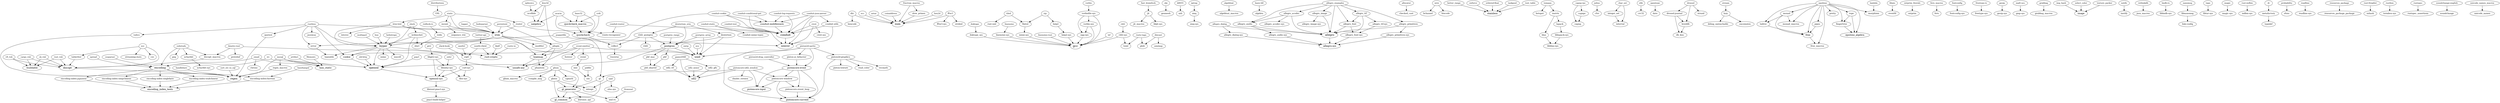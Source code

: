 digraph cratesio {
	GSL	 [fontsize=14.5,
		href="https://crates.io/crates/GSL",
		label=GSL];
	csv	 [fontsize=14.5,
		href="https://crates.io/crates/csv",
		label=csv];
	dht	 [fontsize=14,
		href="https://crates.io/crates/dht",
		label=dht];
	num	 [fontsize=18,
		href="https://crates.io/crates/num",
		label=num];
	dht -> num;
	bencode	 [fontsize=14.5,
		href="https://crates.io/crates/bencode",
		label=bencode];
	dht -> bencode;
	ecc	 [fontsize=14,
		href="https://crates.io/crates/ecc",
		label=ecc];
	ecc -> num;
	ecs	 [fontsize=14,
		href="https://crates.io/crates/ecs",
		label=ecs];
	uuid	 [fontsize=18,
		href="https://crates.io/crates/uuid",
		label=uuid];
	ecs -> uuid;
	gcc	 [fontsize=19.5,
		href="https://crates.io/crates/gcc",
		label=gcc];
	hue	 [fontsize=14,
		href="https://crates.io/crates/hue",
		label=hue];
	hyper	 [fontsize=18.5,
		href="https://crates.io/crates/hyper",
		label=hyper];
	hue -> hyper;
	irc	 [fontsize=14,
		href="https://crates.io/crates/irc",
		label=irc];
	encoding	 [fontsize=17,
		href="https://crates.io/crates/encoding",
		label=encoding];
	irc -> encoding;
	openssl	 [fontsize=18,
		href="https://crates.io/crates/openssl",
		label=openssl];
	irc -> openssl;
	jit	 [fontsize=14.5,
		href="https://crates.io/crates/jit",
		label=jit];
	jit_macros	 [fontsize=14.5,
		href="https://crates.io/crates/jit_macros",
		label=jit_macros];
	jit -> jit_macros;
	libjit_sys	 [fontsize=14.5,
		href="https://crates.io/crates/libjit-sys",
		label="libjit-sys"];
	jit -> libjit_sys;
	lzf	 [fontsize=14,
		href="https://crates.io/crates/lzf",
		label=lzf];
	lzf -> gcc;
	mio	 [fontsize=14.5,
		href="https://crates.io/crates/mio",
		label=mio];
	nix	 [fontsize=15,
		href="https://crates.io/crates/nix",
		label=nix];
	mio -> nix;
	obj	 [fontsize=14,
		href="https://crates.io/crates/obj",
		label=obj];
	genmesh	 [fontsize=14.5,
		href="https://crates.io/crates/genmesh",
		label=genmesh];
	obj -> genmesh;
	peg	 [fontsize=14.5,
		href="https://crates.io/crates/peg",
		label=peg];
	phf	 [fontsize=14.5,
		href="https://crates.io/crates/phf",
		label=phf];
	phf_shared	 [fontsize=15,
		href="https://crates.io/crates/phf_shared",
		label=phf_shared];
	phf -> phf_shared;
	usb	 [fontsize=14.5,
		href="https://crates.io/crates/usb",
		label=usb];
	xsv	 [fontsize=14,
		href="https://crates.io/crates/xsv",
		label=xsv];
	xsv -> csv;
	docopt	 [fontsize=17.5,
		href="https://crates.io/crates/docopt",
		label=docopt];
	xsv -> docopt;
	streaming_stats	 [fontsize=14.5,
		href="https://crates.io/crates/streaming-stats",
		label="streaming-stats"];
	xsv -> streaming_stats;
	tabwriter	 [fontsize=14.5,
		href="https://crates.io/crates/tabwriter",
		label=tabwriter];
	xsv -> tabwriter;
	zip	 [fontsize=14,
		href="https://crates.io/crates/zip",
		label=zip];
	bzip2	 [fontsize=14.5,
		href="https://crates.io/crates/bzip2",
		label=bzip2];
	zip -> bzip2;
	flate2	 [fontsize=15,
		href="https://crates.io/crates/flate2",
		label=flate2];
	zip -> flate2;
	zmq	 [fontsize=14.5,
		href="https://crates.io/crates/zmq",
		label=zmq];
	zmq_sys	 [fontsize=14.5,
		href="https://crates.io/crates/zmq-sys",
		label="zmq-sys"];
	zmq -> zmq_sys;
	Memoirs	 [fontsize=14,
		href="https://crates.io/crates/Memoirs",
		label=Memoirs];
	lazy_static	 [fontsize=16,
		href="https://crates.io/crates/lazy_static",
		label=lazy_static];
	Memoirs -> lazy_static;
	acacia	 [fontsize=14,
		href="https://crates.io/crates/acacia",
		label=acacia];
	nalgebra	 [fontsize=15.5,
		href="https://crates.io/crates/nalgebra",
		label=nalgebra];
	acacia -> nalgebra;
	quickcheck	 [fontsize=16,
		href="https://crates.io/crates/quickcheck",
		label=quickcheck];
	acacia -> quickcheck;
	quickcheck_macros	 [fontsize=15.5,
		href="https://crates.io/crates/quickcheck_macros",
		label=quickcheck_macros];
	acacia -> quickcheck_macros;
	algebloat	 [fontsize=14,
		href="https://crates.io/crates/algebloat",
		label=algebloat];
	algebloat_macros	 [fontsize=14.5,
		href="https://crates.io/crates/algebloat_macros",
		label=algebloat_macros];
	algebloat -> algebloat_macros;
	algebra	 [fontsize=14.5,
		href="https://crates.io/crates/algebra",
		label=algebra];
	allegro	 [fontsize=18,
		href="https://crates.io/crates/allegro",
		label=allegro];
	allegro_sys	 [fontsize=16.5,
		href="https://crates.io/crates/allegro-sys",
		label="allegro-sys"];
	allegro -> allegro_sys;
	allegro_acodec	 [fontsize=14.5,
		href="https://crates.io/crates/allegro_acodec",
		label=allegro_acodec];
	allegro_acodec -> allegro;
	allegro_acodec_sys	 [fontsize=14.5,
		href="https://crates.io/crates/allegro_acodec-sys",
		label="allegro_acodec-sys"];
	allegro_acodec -> allegro_acodec_sys;
	allegro_audio	 [fontsize=15,
		href="https://crates.io/crates/allegro_audio",
		label=allegro_audio];
	allegro_acodec -> allegro_audio;
	allegro_audio -> allegro;
	allegro_audio_sys	 [fontsize=14.5,
		href="https://crates.io/crates/allegro_audio-sys",
		label="allegro_audio-sys"];
	allegro_audio -> allegro_audio_sys;
	allegro_audio_sys -> allegro_sys;
	allegro_dialog	 [fontsize=14,
		href="https://crates.io/crates/allegro_dialog",
		label=allegro_dialog];
	allegro_dialog -> allegro;
	allegro_dialog_sys	 [fontsize=14.5,
		href="https://crates.io/crates/allegro_dialog-sys",
		label="allegro_dialog-sys"];
	allegro_dialog -> allegro_dialog_sys;
	allegro_dialog_sys -> allegro_sys;
	allegro_examples	 [fontsize=14,
		href="https://crates.io/crates/allegro_examples",
		label=allegro_examples];
	allegro_examples -> allegro;
	allegro_examples -> allegro_acodec;
	allegro_examples -> allegro_audio;
	allegro_font	 [fontsize=15,
		href="https://crates.io/crates/allegro_font",
		label=allegro_font];
	allegro_examples -> allegro_font;
	allegro_image	 [fontsize=14.5,
		href="https://crates.io/crates/allegro_image",
		label=allegro_image];
	allegro_examples -> allegro_image;
	allegro_primitives	 [fontsize=14.5,
		href="https://crates.io/crates/allegro_primitives",
		label=allegro_primitives];
	allegro_examples -> allegro_primitives;
	allegro_ttf	 [fontsize=14.5,
		href="https://crates.io/crates/allegro_ttf",
		label=allegro_ttf];
	allegro_examples -> allegro_ttf;
	allegro_font -> allegro;
	allegro_font_sys	 [fontsize=15,
		href="https://crates.io/crates/allegro_font-sys",
		label="allegro_font-sys"];
	allegro_font -> allegro_font_sys;
	allegro_font_sys -> allegro_sys;
	allegro_image -> allegro;
	allegro_image_sys	 [fontsize=14.5,
		href="https://crates.io/crates/allegro_image-sys",
		label="allegro_image-sys"];
	allegro_image -> allegro_image_sys;
	allegro_primitives -> allegro;
	allegro_primitives_sys	 [fontsize=14.5,
		href="https://crates.io/crates/allegro_primitives-sys",
		label="allegro_primitives-sys"];
	allegro_primitives -> allegro_primitives_sys;
	allegro_primitives_sys -> allegro_sys;
	allegro_ttf -> allegro;
	allegro_ttf -> allegro_font;
	allegro_ttf_sys	 [fontsize=14.5,
		href="https://crates.io/crates/allegro_ttf-sys",
		label="allegro_ttf-sys"];
	allegro_ttf -> allegro_ttf_sys;
	allegro_ttf_sys -> allegro_font_sys;
	allocator	 [fontsize=14,
		href="https://crates.io/crates/allocator",
		label=allocator];
	checked_cast	 [fontsize=14.5,
		href="https://crates.io/crates/checked_cast",
		label=checked_cast];
	allocator -> checked_cast;
	alsa_sys	 [fontsize=14.5,
		href="https://crates.io/crates/alsa-sys",
		label="alsa-sys"];
	anymap	 [fontsize=14.5,
		href="https://crates.io/crates/anymap",
		label=anymap];
	artifact	 [fontsize=14,
		href="https://crates.io/crates/artifact",
		label=artifact];
	artifact -> lazy_static;
	astar	 [fontsize=14,
		href="https://crates.io/crates/astar",
		label=astar];
	astar -> num;
	base32	 [fontsize=14,
		href="https://crates.io/crates/base32",
		label=base32];
	base32 -> quickcheck;
	base32 -> quickcheck_macros;
	basehangul	 [fontsize=14,
		href="https://crates.io/crates/basehangul",
		label=basehangul];
	encoding_index_korean	 [fontsize=15,
		href="https://crates.io/crates/encoding-index-korean",
		label="encoding-index-korean"];
	basehangul -> encoding_index_korean;
	basic_hll	 [fontsize=14,
		href="https://crates.io/crates/basic-hll",
		label="basic-hll"];
	basic_hll -> algebra;
	bchannel	 [fontsize=14.5,
		href="https://crates.io/crates/bchannel",
		label=bchannel];
	better_range	 [fontsize=14,
		href="https://crates.io/crates/better_range",
		label=better_range];
	stainless	 [fontsize=16.5,
		href="https://crates.io/crates/stainless",
		label=stainless];
	better_range -> stainless;
	bincode	 [fontsize=14.5,
		href="https://crates.io/crates/bincode",
		label=bincode];
	blas	 [fontsize=14.5,
		href="https://crates.io/crates/blas",
		label=blas];
	libblas_sys	 [fontsize=15,
		href="https://crates.io/crates/libblas-sys",
		label="libblas-sys"];
	blas -> libblas_sys;
	bodyparser	 [fontsize=14,
		href="https://crates.io/crates/bodyparser",
		label=bodyparser];
	iron	 [fontsize=18,
		href="https://crates.io/crates/iron",
		label=iron];
	bodyparser -> iron;
	buildable	 [fontsize=16,
		href="https://crates.io/crates/buildable",
		label=buildable];
	bzip2_sys	 [fontsize=14.5,
		href="https://crates.io/crates/bzip2-sys",
		label="bzip2-sys"];
	bzip2 -> bzip2_sys;
	bzip2_sys -> gcc;
	capnp	 [fontsize=15,
		href="https://crates.io/crates/capnp",
		label=capnp];
	capnp_rpc	 [fontsize=14,
		href="https://crates.io/crates/capnp-rpc",
		label="capnp-rpc"];
	capnp_rpc -> capnp;
	capnpc	 [fontsize=14.5,
		href="https://crates.io/crates/capnpc",
		label=capnpc];
	capnp_rpc -> capnpc;
	capnpc -> capnp;
	cargo_rub	 [fontsize=14,
		href="https://crates.io/crates/cargo_rub",
		label=cargo_rub];
	cargo_rub -> buildable;
	cargo_rub -> docopt;
	cfor	 [fontsize=14.5,
		href="https://crates.io/crates/cfor",
		label=cfor];
	cgmath	 [fontsize=14.5,
		href="https://crates.io/crates/cgmath",
		label=cgmath];
	char_set	 [fontsize=14,
		href="https://crates.io/crates/char_set",
		label=char_set];
	integer_set	 [fontsize=14.5,
		href="https://crates.io/crates/integer_set",
		label=integer_set];
	char_set -> integer_set;
	interval	 [fontsize=15,
		href="https://crates.io/crates/interval",
		label=interval];
	char_set -> interval;
	chrono	 [fontsize=14.5,
		href="https://crates.io/crates/chrono",
		label=chrono];
	civet	 [fontsize=14,
		href="https://crates.io/crates/civet",
		label=civet];
	civet_sys	 [fontsize=14.5,
		href="https://crates.io/crates/civet-sys",
		label="civet-sys"];
	civet -> civet_sys;
	conduit	 [fontsize=19,
		href="https://crates.io/crates/conduit",
		label=conduit];
	civet -> conduit;
	semver	 [fontsize=17,
		href="https://crates.io/crates/semver",
		label=semver];
	civet -> semver;
	cld2	 [fontsize=14,
		href="https://crates.io/crates/cld2",
		label=cld2];
	cld2_sys	 [fontsize=14.5,
		href="https://crates.io/crates/cld2-sys",
		label="cld2-sys"];
	cld2 -> cld2_sys;
	cld2_sys -> gcc;
	toml	 [fontsize=15,
		href="https://crates.io/crates/toml",
		label=toml];
	cld2_sys -> toml;
	clj_rub	 [fontsize=14,
		href="https://crates.io/crates/clj_rub",
		label=clj_rub];
	clj_rub -> buildable;
	clj_rub -> docopt;
	coinaddress	 [fontsize=14,
		href="https://crates.io/crates/coinaddress",
		label=coinaddress];
	coinaddress -> num;
	collect	 [fontsize=15,
		href="https://crates.io/crates/collect",
		label=collect];
	traverse	 [fontsize=14.5,
		href="https://crates.io/crates/traverse",
		label=traverse];
	collect -> traverse;
	compile_msg	 [fontsize=14.5,
		href="https://crates.io/crates/compile_msg",
		label=compile_msg];
	conduit -> semver;
	conduit_conditional_get	 [fontsize=14,
		href="https://crates.io/crates/conduit-conditional-get",
		label="conduit-conditional-get"];
	conduit_conditional_get -> conduit;
	conduit_middleware	 [fontsize=16,
		href="https://crates.io/crates/conduit-middleware",
		label="conduit-middleware"];
	conduit_conditional_get -> conduit_middleware;
	conduit_cookie	 [fontsize=14,
		href="https://crates.io/crates/conduit-cookie",
		label="conduit-cookie"];
	conduit_cookie -> conduit;
	conduit_cookie -> conduit_middleware;
	cookie	 [fontsize=15.5,
		href="https://crates.io/crates/cookie",
		label=cookie];
	conduit_cookie -> cookie;
	conduit_json_parser	 [fontsize=14,
		href="https://crates.io/crates/conduit-json-parser",
		label="conduit-json-parser"];
	conduit_json_parser -> conduit;
	conduit_json_parser -> conduit_middleware;
	conduit_utils	 [fontsize=14.5,
		href="https://crates.io/crates/conduit-utils",
		label="conduit-utils"];
	conduit_json_parser -> conduit_utils;
	conduit_json_parser -> semver;
	conduit_log_requests	 [fontsize=14,
		href="https://crates.io/crates/conduit-log-requests",
		label="conduit-log-requests"];
	conduit_log_requests -> conduit;
	conduit_log_requests -> conduit_middleware;
	conduit_middleware -> conduit;
	conduit_mime_types	 [fontsize=14.5,
		href="https://crates.io/crates/conduit-mime-types",
		label="conduit-mime-types"];
	conduit_router	 [fontsize=14,
		href="https://crates.io/crates/conduit-router",
		label="conduit-router"];
	conduit_router -> conduit;
	route_recognizer	 [fontsize=15,
		href="https://crates.io/crates/route-recognizer",
		label="route-recognizer"];
	conduit_router -> route_recognizer;
	conduit_static	 [fontsize=14,
		href="https://crates.io/crates/conduit-static",
		label="conduit-static"];
	conduit_static -> conduit;
	conduit_static -> conduit_mime_types;
	conduit_test	 [fontsize=14,
		href="https://crates.io/crates/conduit-test",
		label="conduit-test"];
	conduit_test -> conduit;
	conduit_test -> semver;
	conduit_utils -> conduit;
	conduit_utils -> semver;
	cookie -> openssl;
	cpal	 [fontsize=14,
		href="https://crates.io/crates/cpal",
		label=cpal];
	cpal -> alsa_sys;
	winapi	 [fontsize=15,
		href="https://crates.io/crates/winapi",
		label=winapi];
	cpal -> winapi;
	crc32	 [fontsize=14.5,
		href="https://crates.io/crates/crc32",
		label=crc32];
	crdt	 [fontsize=14,
		href="https://crates.io/crates/crdt",
		label=crdt];
	crdt -> quickcheck;
	crdt -> quickcheck_macros;
	cssparser	 [fontsize=14,
		href="https://crates.io/crates/cssparser",
		label=cssparser];
	cssparser -> encoding;
	curl	 [fontsize=15.5,
		href="https://crates.io/crates/curl",
		label=curl];
	curl_sys	 [fontsize=14.5,
		href="https://crates.io/crates/curl-sys",
		label="curl-sys"];
	curl -> curl_sys;
	libz_sys	 [fontsize=15,
		href="https://crates.io/crates/libz-sys",
		label="libz-sys"];
	curl_sys -> libz_sys;
	openssl_sys	 [fontsize=16,
		href="https://crates.io/crates/openssl-sys",
		label="openssl-sys"];
	curl_sys -> openssl_sys;
	date	 [fontsize=14.5,
		href="https://crates.io/crates/date",
		label=date];
	db_key	 [fontsize=15,
		href="https://crates.io/crates/db_key",
		label=db_key];
	debug_unreachable	 [fontsize=14.5,
		href="https://crates.io/crates/debug_unreachable",
		label=debug_unreachable];
	deuterium	 [fontsize=14.5,
		href="https://crates.io/crates/deuterium",
		label=deuterium];
	postgres	 [fontsize=16.5,
		href="https://crates.io/crates/postgres",
		label=postgres];
	deuterium -> postgres;
	deuterium -> uuid;
	deuterium_orm	 [fontsize=14,
		href="https://crates.io/crates/deuterium_orm",
		label=deuterium_orm];
	deuterium_orm -> deuterium;
	deuterium_orm -> postgres;
	r2d2_postgres	 [fontsize=14.5,
		href="https://crates.io/crates/r2d2_postgres",
		label=r2d2_postgres];
	deuterium_orm -> r2d2_postgres;
	diecast	 [fontsize=14,
		href="https://crates.io/crates/diecast",
		label=diecast];
	diecast -> anymap;
	glob	 [fontsize=15,
		href="https://crates.io/crates/glob",
		label=glob];
	diecast -> glob;
	distributions	 [fontsize=14,
		href="https://crates.io/crates/distributions",
		label=distributions];
	distributions -> GSL;
	regex	 [fontsize=18,
		href="https://crates.io/crates/regex",
		label=regex];
	docopt -> regex;
	docopt_macros	 [fontsize=15,
		href="https://crates.io/crates/docopt_macros",
		label=docopt_macros];
	docopt_macros -> docopt;
	drossel	 [fontsize=14,
		href="https://crates.io/crates/drossel",
		label=drossel];
	drossel_journal	 [fontsize=14.5,
		href="https://crates.io/crates/drossel-journal",
		label="drossel-journal"];
	drossel -> drossel_journal;
	leveldb	 [fontsize=15,
		href="https://crates.io/crates/leveldb",
		label=leveldb];
	drossel -> leveldb;
	strand	 [fontsize=14.5,
		href="https://crates.io/crates/strand",
		label=strand];
	drossel -> strand;
	drossel_journal -> db_key;
	drossel_journal -> leveldb;
	duktape	 [fontsize=14,
		href="https://crates.io/crates/duktape",
		label=duktape];
	duktape_sys	 [fontsize=14.5,
		href="https://crates.io/crates/duktape_sys",
		label=duktape_sys];
	duktape -> duktape_sys;
	duktape_sys -> gcc;
	email	 [fontsize=14,
		href="https://crates.io/crates/email",
		label=email];
	email -> chrono;
	email -> encoding;
	email -> lazy_static;
	encoding_index_japanese	 [fontsize=14.5,
		href="https://crates.io/crates/encoding-index-japanese",
		label="encoding-index-japanese"];
	encoding -> encoding_index_japanese;
	encoding -> encoding_index_korean;
	encoding_index_simpchinese	 [fontsize=14.5,
		href="https://crates.io/crates/encoding-index-simpchinese",
		label="encoding-index-simpchinese"];
	encoding -> encoding_index_simpchinese;
	encoding_index_singlebyte	 [fontsize=14.5,
		href="https://crates.io/crates/encoding-index-singlebyte",
		label="encoding-index-singlebyte"];
	encoding -> encoding_index_singlebyte;
	encoding_index_tradchinese	 [fontsize=14.5,
		href="https://crates.io/crates/encoding-index-tradchinese",
		label="encoding-index-tradchinese"];
	encoding -> encoding_index_tradchinese;
	encoding_index_tests	 [fontsize=16.5,
		href="https://crates.io/crates/encoding_index_tests",
		label=encoding_index_tests];
	encoding_index_japanese -> encoding_index_tests;
	encoding_index_korean -> encoding_index_tests;
	encoding_index_simpchinese -> encoding_index_tests;
	encoding_index_singlebyte -> encoding_index_tests;
	encoding_index_tradchinese -> encoding_index_tests;
	enforce	 [fontsize=14,
		href="https://crates.io/crates/enforce",
		label=enforce];
	enforce -> stainless;
	epsilonz	 [fontsize=14,
		href="https://crates.io/crates/epsilonz",
		label=epsilonz];
	epsilonz_algebra	 [fontsize=15.5,
		href="https://crates.io/crates/epsilonz_algebra",
		label=epsilonz_algebra];
	epsilonz -> epsilonz_algebra;
	fingertree	 [fontsize=15,
		href="https://crates.io/crates/fingertree",
		label=fingertree];
	epsilonz -> fingertree;
	free	 [fontsize=16,
		href="https://crates.io/crates/free",
		label=free];
	epsilonz -> free;
	free_macros	 [fontsize=15,
		href="https://crates.io/crates/free_macros",
		label=free_macros];
	epsilonz -> free_macros;
	monad	 [fontsize=14.5,
		href="https://crates.io/crates/monad",
		label=monad];
	epsilonz -> monad;
	monad_macros	 [fontsize=15,
		href="https://crates.io/crates/monad_macros",
		label=monad_macros];
	epsilonz -> monad_macros;
	morphism	 [fontsize=15,
		href="https://crates.io/crates/morphism",
		label=morphism];
	epsilonz -> morphism;
	pipes	 [fontsize=14.5,
		href="https://crates.io/crates/pipes",
		label=pipes];
	epsilonz -> pipes;
	pretty	 [fontsize=14.5,
		href="https://crates.io/crates/pretty",
		label=pretty];
	epsilonz -> pretty;
	rope	 [fontsize=14.5,
		href="https://crates.io/crates/rope",
		label=rope];
	epsilonz -> rope;
	tailrec	 [fontsize=15,
		href="https://crates.io/crates/tailrec",
		label=tailrec];
	epsilonz -> tailrec;
	error	 [fontsize=15,
		href="https://crates.io/crates/error",
		label=error];
	typeable	 [fontsize=15,
		href="https://crates.io/crates/typeable",
		label=typeable];
	error -> typeable;
	event	 [fontsize=14.5,
		href="https://crates.io/crates/event",
		label=event];
	event -> mio;
	event_emitter	 [fontsize=14,
		href="https://crates.io/crates/event-emitter",
		label="event-emitter"];
	event_emitter -> event;
	forever	 [fontsize=14.5,
		href="https://crates.io/crates/forever",
		label=forever];
	event_emitter -> forever;
	typemap	 [fontsize=15.5,
		href="https://crates.io/crates/typemap",
		label=typemap];
	event_emitter -> typemap;
	unsafe_any	 [fontsize=15.5,
		href="https://crates.io/crates/unsafe-any",
		label="unsafe-any"];
	event_emitter -> unsafe_any;
	event_emitter -> uuid;
	eventfd	 [fontsize=14.5,
		href="https://crates.io/crates/eventfd",
		label=eventfd];
	extprim	 [fontsize=14.5,
		href="https://crates.io/crates/extprim",
		label=extprim];
	extprim_literals	 [fontsize=14,
		href="https://crates.io/crates/extprim_literals",
		label=extprim_literals];
	extprim_literals -> extprim;
	fast_brainfuck	 [fontsize=14,
		href="https://crates.io/crates/fast_brainfuck",
		label=fast_brainfuck];
	fast_brainfuck -> jit;
	fern	 [fontsize=14.5,
		href="https://crates.io/crates/fern",
		label=fern];
	fern_macros	 [fontsize=14,
		href="https://crates.io/crates/fern_macros",
		label=fern_macros];
	fern_macros -> fern;
	fftw3	 [fontsize=14,
		href="https://crates.io/crates/fftw3",
		label=fftw3];
	fftw3 -> num;
	fftw3_sys	 [fontsize=14.5,
		href="https://crates.io/crates/fftw3-sys",
		label="fftw3-sys"];
	fftw3 -> fftw3_sys;
	strided	 [fontsize=14.5,
		href="https://crates.io/crates/strided",
		label=strided];
	fftw3 -> strided;
	fingertree -> epsilonz_algebra;
	miniz_sys	 [fontsize=14.5,
		href="https://crates.io/crates/miniz-sys",
		label="miniz-sys"];
	flate2 -> miniz_sys;
	fontconfig	 [fontsize=14,
		href="https://crates.io/crates/fontconfig",
		label=fontconfig];
	fontconfig_sys	 [fontsize=14.5,
		href="https://crates.io/crates/fontconfig-sys",
		label="fontconfig-sys"];
	fontconfig -> fontconfig_sys;
	fractran_macros	 [fontsize=14,
		href="https://crates.io/crates/fractran_macros",
		label=fractran_macros];
	fractran_macros -> num;
	slow_primes	 [fontsize=14.5,
		href="https://crates.io/crates/slow_primes",
		label=slow_primes];
	fractran_macros -> slow_primes;
	free -> free_macros;
	freetype_rs	 [fontsize=14,
		href="https://crates.io/crates/freetype-rs",
		label="freetype-rs"];
	freetype_sys	 [fontsize=14.5,
		href="https://crates.io/crates/freetype-sys",
		label="freetype-sys"];
	freetype_rs -> freetype_sys;
	fromxml	 [fontsize=14,
		href="https://crates.io/crates/fromxml",
		label=fromxml];
	xml_rs	 [fontsize=15,
		href="https://crates.io/crates/xml-rs",
		label="xml-rs"];
	fromxml -> xml_rs;
	game2048	 [fontsize=14,
		href="https://crates.io/crates/game2048",
		label=game2048];
	sdl2	 [fontsize=16.5,
		href="https://crates.io/crates/sdl2",
		label=sdl2];
	game2048 -> sdl2;
	sdl2_gfx	 [fontsize=14.5,
		href="https://crates.io/crates/sdl2_gfx",
		label=sdl2_gfx];
	game2048 -> sdl2_gfx;
	sdl2_ttf	 [fontsize=14.5,
		href="https://crates.io/crates/sdl2_ttf",
		label=sdl2_ttf];
	game2048 -> sdl2_ttf;
	geoip	 [fontsize=14,
		href="https://crates.io/crates/geoip",
		label=geoip];
	geoip_sys	 [fontsize=14.5,
		href="https://crates.io/crates/geoip-sys",
		label="geoip-sys"];
	geoip -> geoip_sys;
	git2	 [fontsize=14,
		href="https://crates.io/crates/git2",
		label=git2];
	libgit2_sys	 [fontsize=14.5,
		href="https://crates.io/crates/libgit2-sys",
		label="libgit2-sys"];
	git2 -> libgit2_sys;
	gl_common	 [fontsize=15.5,
		href="https://crates.io/crates/gl_common",
		label=gl_common];
	gl_generator	 [fontsize=15.5,
		href="https://crates.io/crates/gl_generator",
		label=gl_generator];
	gl_generator -> gl_common;
	khronos_api	 [fontsize=14.5,
		href="https://crates.io/crates/khronos_api",
		label=khronos_api];
	gl_generator -> khronos_api;
	gl_generator -> xml_rs;
	glium	 [fontsize=14,
		href="https://crates.io/crates/glium",
		label=glium];
	glium -> cgmath;
	glium -> compile_msg;
	glium -> gl_generator;
	glium_macros	 [fontsize=14.5,
		href="https://crates.io/crates/glium_macros",
		label=glium_macros];
	glium -> glium_macros;
	glutin	 [fontsize=14.5,
		href="https://crates.io/crates/glutin",
		label=glutin];
	glium -> glutin;
	glutin -> gl_common;
	glutin -> gl_generator;
	glutin -> winapi;
	gmp_sys	 [fontsize=14.5,
		href="https://crates.io/crates/gmp-sys",
		label="gmp-sys"];
	grabbag	 [fontsize=14,
		href="https://crates.io/crates/grabbag",
		label=grabbag];
	grabbag_macros	 [fontsize=14.5,
		href="https://crates.io/crates/grabbag_macros",
		label=grabbag_macros];
	grabbag -> grabbag_macros;
	handlebars	 [fontsize=14,
		href="https://crates.io/crates/handlebars",
		label=handlebars];
	handlebars -> regex;
	heliotrope	 [fontsize=14,
		href="https://crates.io/crates/heliotrope",
		label=heliotrope];
	heliotrope -> hyper;
	hex2d	 [fontsize=14,
		href="https://crates.io/crates/hex2d",
		label=hex2d];
	hex2d -> num;
	hkdf	 [fontsize=14,
		href="https://crates.io/crates/hkdf",
		label=hkdf];
	rust_crypto	 [fontsize=16,
		href="https://crates.io/crates/rust-crypto",
		label="rust-crypto"];
	hkdf -> rust_crypto;
	hotspot	 [fontsize=14.5,
		href="https://crates.io/crates/hotspot",
		label=hotspot];
	hyper -> cookie;
	mime	 [fontsize=14.5,
		href="https://crates.io/crates/mime",
		label=mime];
	hyper -> mime;
	mucell	 [fontsize=14.5,
		href="https://crates.io/crates/mucell",
		label=mucell];
	hyper -> mucell;
	hyper -> openssl;
	hyper -> typeable;
	hyper -> unsafe_any;
	image	 [fontsize=15.5,
		href="https://crates.io/crates/image",
		label=image];
	img_hash	 [fontsize=14,
		href="https://crates.io/crates/img_hash",
		label=img_hash];
	img_hash -> image;
	inotify	 [fontsize=14.5,
		href="https://crates.io/crates/inotify",
		label=inotify];
	integer_set -> interval;
	intovec	 [fontsize=14.5,
		href="https://crates.io/crates/intovec",
		label=intovec];
	iptrap	 [fontsize=14,
		href="https://crates.io/crates/iptrap",
		label=iptrap];
	iptrap -> zmq;
	iron -> error;
	iron -> hyper;
	modifier	 [fontsize=14.5,
		href="https://crates.io/crates/modifier",
		label=modifier];
	iron -> modifier;
	plugin	 [fontsize=15,
		href="https://crates.io/crates/plugin",
		label=plugin];
	iron -> plugin;
	iron -> typemap;
	iron_test	 [fontsize=14.5,
		href="https://crates.io/crates/iron-test",
		label="iron-test"];
	iron_test -> hyper;
	iron_test -> intovec;
	iron_test -> iron;
	iron_test -> uuid;
	json_macros	 [fontsize=14.5,
		href="https://crates.io/crates/json_macros",
		label=json_macros];
	jsonway	 [fontsize=14.5,
		href="https://crates.io/crates/jsonway",
		label=jsonway];
	julius	 [fontsize=14,
		href="https://crates.io/crates/julius",
		label=julius];
	julius -> cfor;
	k8055	 [fontsize=14,
		href="https://crates.io/crates/k8055",
		label=k8055];
	k8055 -> usb;
	kinetic_rust	 [fontsize=14,
		href="https://crates.io/crates/kinetic-rust",
		label="kinetic-rust"];
	kinetic_rust -> docopt_macros;
	protobuf	 [fontsize=14.5,
		href="https://crates.io/crates/protobuf",
		label=protobuf];
	kinetic_rust -> protobuf;
	kinetic_rust -> rust_crypto;
	kiss3d	 [fontsize=14,
		href="https://crates.io/crates/kiss3d",
		label=kiss3d];
	kiss3d -> nalgebra;
	ncollide	 [fontsize=15,
		href="https://crates.io/crates/ncollide",
		label=ncollide];
	kiss3d -> ncollide;
	gl	 [fontsize=15,
		href="https://crates.io/crates/gl",
		label=gl];
	kiss3d -> gl;
	lambda	 [fontsize=14,
		href="https://crates.io/crates/lambda",
		label=lambda];
	lambda -> morphism;
	lapack	 [fontsize=14.5,
		href="https://crates.io/crates/lapack",
		label=lapack];
	liblapack_sys	 [fontsize=14.5,
		href="https://crates.io/crates/liblapack-sys",
		label="liblapack-sys"];
	lapack -> liblapack_sys;
	lazy	 [fontsize=14.5,
		href="https://crates.io/crates/lazy",
		label=lazy];
	lazy -> debug_unreachable;
	oncemutex	 [fontsize=14.5,
		href="https://crates.io/crates/oncemutex",
		label=oncemutex];
	lazy -> oncemutex;
	leveldb -> db_key;
	libaio	 [fontsize=14,
		href="https://crates.io/crates/libaio",
		label=libaio];
	libaio -> eventfd;
	libssh2_sys	 [fontsize=15,
		href="https://crates.io/crates/libssh2-sys",
		label="libssh2-sys"];
	libgit2_sys -> libssh2_sys;
	libgit2_sys -> openssl_sys;
	liblapack_sys -> libblas_sys;
	liblmdb_sys	 [fontsize=14.5,
		href="https://crates.io/crates/liblmdb-sys",
		label="liblmdb-sys"];
	libnanomsg	 [fontsize=14.5,
		href="https://crates.io/crates/libnanomsg",
		label=libnanomsg];
	link_config	 [fontsize=14.5,
		href="https://crates.io/crates/link-config",
		label="link-config"];
	libnanomsg -> link_config;
	libressl_pnacl_sys	 [fontsize=14.5,
		href="https://crates.io/crates/libressl-pnacl-sys",
		label="libressl-pnacl-sys"];
	pnacl_build_helper	 [fontsize=14.5,
		href="https://crates.io/crates/pnacl-build-helper",
		label="pnacl-build-helper"];
	libressl_pnacl_sys -> pnacl_build_helper;
	libssh2_sys -> libz_sys;
	libssh2_sys -> openssl_sys;
	libtar_sys	 [fontsize=14.5,
		href="https://crates.io/crates/libtar-sys",
		label="libtar-sys"];
	linenoise	 [fontsize=14,
		href="https://crates.io/crates/linenoise",
		label=linenoise];
	linenoise_sys	 [fontsize=14.5,
		href="https://crates.io/crates/linenoise-sys",
		label="linenoise-sys"];
	linenoise -> linenoise_sys;
	linenoise_rust	 [fontsize=14,
		href="https://crates.io/crates/linenoise-rust",
		label="linenoise-rust"];
	linenoise_rust -> gcc;
	linenoise_sys -> gcc;
	lmdb_rs	 [fontsize=14,
		href="https://crates.io/crates/lmdb-rs",
		label="lmdb-rs"];
	lmdb_rs -> liblmdb_sys;
	logger	 [fontsize=14,
		href="https://crates.io/crates/logger",
		label=logger];
	logger -> iron;
	magic	 [fontsize=14,
		href="https://crates.io/crates/magic",
		label=magic];
	magic_sys	 [fontsize=14.5,
		href="https://crates.io/crates/magic-sys",
		label="magic-sys"];
	magic -> magic_sys;
	matrix	 [fontsize=14.5,
		href="https://crates.io/crates/matrix",
		label=matrix];
	matrix -> blas;
	matrix -> lapack;
	mdbm_sys	 [fontsize=14.5,
		href="https://crates.io/crates/mdbm-sys",
		label="mdbm-sys"];
	metafactory	 [fontsize=14.5,
		href="https://crates.io/crates/metafactory",
		label=metafactory];
	typedef	 [fontsize=14.5,
		href="https://crates.io/crates/typedef",
		label=typedef];
	metafactory -> typedef;
	miniz_sys -> gcc;
	monad -> free;
	monad -> monad_macros;
	monad -> tailrec;
	mount	 [fontsize=14.5,
		href="https://crates.io/crates/mount",
		label=mount];
	mount -> iron;
	sequence_trie	 [fontsize=14.5,
		href="https://crates.io/crates/sequence_trie",
		label=sequence_trie];
	mount -> sequence_trie;
	mpfr_sys	 [fontsize=14,
		href="https://crates.io/crates/mpfr-sys",
		label="mpfr-sys"];
	mpfr_sys -> gmp_sys;
	multipart	 [fontsize=14,
		href="https://crates.io/crates/multipart",
		label=multipart];
	multipart -> hyper;
	mysql	 [fontsize=14,
		href="https://crates.io/crates/mysql",
		label=mysql];
	mysql -> lazy_static;
	mysql -> openssl;
	mysql -> regex;
	regex_macros	 [fontsize=14.5,
		href="https://crates.io/crates/regex_macros",
		label=regex_macros];
	mysql -> regex_macros;
	nanomsg	 [fontsize=14,
		href="https://crates.io/crates/nanomsg",
		label=nanomsg];
	nanomsg -> libnanomsg;
	ncollide -> nalgebra;
	notify	 [fontsize=14,
		href="https://crates.io/crates/notify",
		label=notify];
	notify -> inotify;
	nphysics	 [fontsize=14,
		href="https://crates.io/crates/nphysics",
		label=nphysics];
	nphysics -> ncollide;
	oauth_client	 [fontsize=14.5,
		href="https://crates.io/crates/oauth-client",
		label="oauth-client"];
	oauth_client -> curl;
	oauth_client -> rust_crypto;
	oauth2	 [fontsize=14,
		href="https://crates.io/crates/oauth2",
		label=oauth2];
	oauth2 -> curl;
	ogg_sys	 [fontsize=15,
		href="https://crates.io/crates/ogg-sys",
		label="ogg-sys"];
	ogg_sys -> gcc;
	old_http	 [fontsize=14,
		href="https://crates.io/crates/old-http",
		label="old-http"];
	old_http -> openssl;
	openssl -> openssl_sys;
	openssl_sys -> libressl_pnacl_sys;
	opentype	 [fontsize=14,
		href="https://crates.io/crates/opentype",
		label=opentype];
	opentype -> date;
	ordered_float	 [fontsize=14,
		href="https://crates.io/crates/ordered-float",
		label="ordered-float"];
	ordered_float -> stainless;
	persistent	 [fontsize=14,
		href="https://crates.io/crates/persistent",
		label=persistent];
	persistent -> iron;
	persistent -> plugin;
	phantom	 [fontsize=15,
		href="https://crates.io/crates/phantom",
		label=phantom];
	phf_mac	 [fontsize=14.5,
		href="https://crates.io/crates/phf_mac",
		label=phf_mac];
	phf_mac -> phf_shared;
	pidfile	 [fontsize=14,
		href="https://crates.io/crates/pidfile",
		label=pidfile];
	pidfile -> nix;
	pipes -> free;
	piston_ai_behavior	 [fontsize=14.5,
		href="https://crates.io/crates/piston-ai_behavior",
		label="piston-ai_behavior"];
	pistoncore_event	 [fontsize=15.5,
		href="https://crates.io/crates/pistoncore-event",
		label="pistoncore-event"];
	piston_ai_behavior -> pistoncore_event;
	piston_texture	 [fontsize=14.5,
		href="https://crates.io/crates/piston-texture",
		label="piston-texture"];
	piston2d_drag_controller	 [fontsize=14,
		href="https://crates.io/crates/piston2d-drag_controller",
		label="piston2d-drag_controller"];
	piston2d_drag_controller -> pistoncore_event;
	piston2d_graphics	 [fontsize=14.5,
		href="https://crates.io/crates/piston2d-graphics",
		label="piston2d-graphics"];
	piston2d_graphics -> piston_texture;
	pistoncore_current	 [fontsize=16.5,
		href="https://crates.io/crates/pistoncore-current",
		label="pistoncore-current"];
	piston2d_graphics -> pistoncore_current;
	read_color	 [fontsize=14.5,
		href="https://crates.io/crates/read_color",
		label=read_color];
	piston2d_graphics -> read_color;
	vecmath	 [fontsize=14.5,
		href="https://crates.io/crates/vecmath",
		label=vecmath];
	piston2d_graphics -> vecmath;
	piston2d_sprite	 [fontsize=14,
		href="https://crates.io/crates/piston2d-sprite",
		label="piston2d-sprite"];
	piston2d_sprite -> piston_ai_behavior;
	piston2d_sprite -> piston2d_graphics;
	piston2d_sprite -> pistoncore_current;
	piston2d_sprite -> pistoncore_event;
	piston2d_sprite -> uuid;
	pistoncore_event -> pistoncore_current;
	pistoncore_event_loop	 [fontsize=15,
		href="https://crates.io/crates/pistoncore-event_loop",
		label="pistoncore-event_loop"];
	pistoncore_event -> pistoncore_event_loop;
	pistoncore_input	 [fontsize=15.5,
		href="https://crates.io/crates/pistoncore-input",
		label="pistoncore-input"];
	pistoncore_event -> pistoncore_input;
	pistoncore_window	 [fontsize=15,
		href="https://crates.io/crates/pistoncore-window",
		label="pistoncore-window"];
	pistoncore_event -> pistoncore_window;
	pistoncore_event_loop -> pistoncore_current;
	pistoncore_sdl2_window	 [fontsize=14,
		href="https://crates.io/crates/pistoncore-sdl2_window",
		label="pistoncore-sdl2_window"];
	pistoncore_sdl2_window -> pistoncore_input;
	pistoncore_sdl2_window -> pistoncore_window;
	pistoncore_sdl2_window -> sdl2;
	shader_version	 [fontsize=14.5,
		href="https://crates.io/crates/shader_version",
		label=shader_version];
	pistoncore_sdl2_window -> shader_version;
	pistoncore_sdl2_window -> gl;
	pistoncore_window -> pistoncore_current;
	pistoncore_window -> pistoncore_event_loop;
	pistoncore_window -> pistoncore_input;
	plugin -> phantom;
	plugin -> typemap;
	pop3	 [fontsize=14,
		href="https://crates.io/crates/pop3",
		label=pop3];
	pop3 -> openssl;
	postgres -> phf;
	postgres -> openssl;
	postgres -> phf_mac;
	postgres -> uuid;
	postgres_array	 [fontsize=14,
		href="https://crates.io/crates/postgres_array",
		label=postgres_array];
	postgres_array -> postgres;
	postgres_array -> uuid;
	postgres_range	 [fontsize=14,
		href="https://crates.io/crates/postgres_range",
		label=postgres_range];
	postgres_range -> postgres;
	probability	 [fontsize=14,
		href="https://crates.io/crates/probability",
		label=probability];
	sfunc	 [fontsize=14.5,
		href="https://crates.io/crates/sfunc",
		label=sfunc];
	probability -> sfunc;
	puppetfile	 [fontsize=14,
		href="https://crates.io/crates/puppetfile",
		label=puppetfile];
	puppetfile -> hyper;
	puppetfile -> semver;
	queryst	 [fontsize=14.5,
		href="https://crates.io/crates/queryst",
		label=queryst];
	queryst -> regex;
	quickcheck -> collect;
	quickcheck_macros -> quickcheck;
	r2d2	 [fontsize=14.5,
		href="https://crates.io/crates/r2d2",
		label=r2d2];
	r2d2_postgres -> collect;
	r2d2_postgres -> postgres;
	r2d2_postgres -> r2d2;
	readline	 [fontsize=14,
		href="https://crates.io/crates/readline",
		label=readline];
	readline_sys	 [fontsize=14.5,
		href="https://crates.io/crates/readline-sys",
		label="readline-sys"];
	readline -> readline_sys;
	redis	 [fontsize=14.5,
		href="https://crates.io/crates/redis",
		label=redis];
	sha1	 [fontsize=15,
		href="https://crates.io/crates/sha1",
		label=sha1];
	redis -> sha1;
	redlock_rs	 [fontsize=14,
		href="https://crates.io/crates/redlock-rs",
		label="redlock-rs"];
	redlock_rs -> redis;
	regex_macros -> regex;
	resources_package	 [fontsize=14,
		href="https://crates.io/crates/resources_package",
		label=resources_package];
	resources_package_package	 [fontsize=14.5,
		href="https://crates.io/crates/resources_package_package",
		label=resources_package_package];
	resources_package -> resources_package_package;
	rethinkdb	 [fontsize=14,
		href="https://crates.io/crates/rethinkdb",
		label=rethinkdb];
	rethinkdb -> json_macros;
	rope -> epsilonz_algebra;
	rope -> fingertree;
	router	 [fontsize=14.5,
		href="https://crates.io/crates/router",
		label=router];
	router -> iron;
	router -> route_recognizer;
	rust_freqdist	 [fontsize=14,
		href="https://crates.io/crates/rust-freqdist",
		label="rust-freqdist"];
	xxhash	 [fontsize=14.5,
		href="https://crates.io/crates/xxhash",
		label=xxhash];
	rust_freqdist -> xxhash;
	rust_mdbm	 [fontsize=14,
		href="https://crates.io/crates/rust-mdbm",
		label="rust-mdbm"];
	rust_mdbm -> mdbm_sys;
	rust_xml	 [fontsize=14.5,
		href="https://crates.io/crates/rust-xml",
		label="rust-xml"];
	rust_rub	 [fontsize=14,
		href="https://crates.io/crates/rust_rub",
		label=rust_rub];
	rust_rub -> buildable;
	rust_rub -> docopt;
	rustbox	 [fontsize=14,
		href="https://crates.io/crates/rustbox",
		label=rustbox];
	termbox_sys	 [fontsize=14.5,
		href="https://crates.io/crates/termbox-sys",
		label="termbox-sys"];
	rustbox -> termbox_sys;
	rustic_io	 [fontsize=14,
		href="https://crates.io/crates/rustic-io",
		label="rustic-io"];
	rustic_io -> rust_crypto;
	rustless	 [fontsize=14,
		href="https://crates.io/crates/rustless",
		label=rustless];
	rustless -> cookie;
	rustless -> error;
	rustless -> hyper;
	rustless -> iron;
	rustless -> jsonway;
	rustless -> queryst;
	valico	 [fontsize=14.5,
		href="https://crates.io/crates/valico",
		label=valico];
	rustless -> valico;
	rustspec	 [fontsize=14,
		href="https://crates.io/crates/rustspec",
		label=rustspec];
	rustspec_assertions	 [fontsize=14.5,
		href="https://crates.io/crates/rustspec_assertions",
		label=rustspec_assertions];
	rustspec -> rustspec_assertions;
	rusty_tags	 [fontsize=14,
		href="https://crates.io/crates/rusty-tags",
		label="rusty-tags"];
	rusty_tags -> glob;
	rusty_tags -> toml;
	sdl2_gfx -> sdl2;
	sdl2_mixer	 [fontsize=14,
		href="https://crates.io/crates/sdl2_mixer",
		label=sdl2_mixer];
	sdl2_mixer -> sdl2;
	sdl2_ttf -> sdl2;
	select_color	 [fontsize=14,
		href="https://crates.io/crates/select_color",
		label=select_color];
	select_color -> image;
	slack	 [fontsize=14,
		href="https://crates.io/crates/slack",
		label=slack];
	slack -> hyper;
	websocket	 [fontsize=14.5,
		href="https://crates.io/crates/websocket",
		label=websocket];
	slack -> websocket;
	slack_hook	 [fontsize=14,
		href="https://crates.io/crates/slack-hook",
		label="slack-hook"];
	slack_hook -> curl;
	slow_primes -> num;
	smtp	 [fontsize=14,
		href="https://crates.io/crates/smtp",
		label=smtp];
	smtp -> uuid;
	sort_str_to_sql	 [fontsize=14,
		href="https://crates.io/crates/sort_str_to_sql",
		label=sort_str_to_sql];
	sort_str_to_sql -> regex;
	soundchange	 [fontsize=14.5,
		href="https://crates.io/crates/soundchange",
		label=soundchange];
	soundchange_english	 [fontsize=14,
		href="https://crates.io/crates/soundchange-english",
		label="soundchange-english"];
	soundchange_english -> soundchange;
	spread	 [fontsize=14,
		href="https://crates.io/crates/spread",
		label=spread];
	spread -> encoding;
	ssh2	 [fontsize=14,
		href="https://crates.io/crates/ssh2",
		label=ssh2];
	ssh2 -> libssh2_sys;
	static	 [fontsize=14,
		href="https://crates.io/crates/static",
		label=static];
	static -> iron;
	static -> iron_test;
	static -> mount;
	static -> router;
	stream	 [fontsize=14,
		href="https://crates.io/crates/stream",
		label=stream];
	stream -> lazy;
	substudy	 [fontsize=14,
		href="https://crates.io/crates/substudy",
		label=substudy];
	substudy -> peg;
	substudy -> docopt_macros;
	substudy -> encoding;
	uchardet	 [fontsize=14.5,
		href="https://crates.io/crates/uchardet",
		label=uchardet];
	substudy -> uchardet;
	tabwriter -> docopt;
	tailrec -> free;
	tape	 [fontsize=14,
		href="https://crates.io/crates/tape",
		label=tape];
	tape -> libtar_sys;
	taskpool	 [fontsize=14,
		href="https://crates.io/crates/taskpool",
		label=taskpool];
	taskpool -> stainless;
	tempan	 [fontsize=14,
		href="https://crates.io/crates/tempan",
		label=tempan];
	tempan -> hotspot;
	tempan -> matrix;
	text_table	 [fontsize=14,
		href="https://crates.io/crates/text_table",
		label=text_table];
	text_table -> stainless;
	texture_packer	 [fontsize=14,
		href="https://crates.io/crates/texture_packer",
		label=texture_packer];
	texture_packer -> image;
	tiled	 [fontsize=14,
		href="https://crates.io/crates/tiled",
		label=tiled];
	tiled -> flate2;
	tiled -> rust_xml;
	twitter_api	 [fontsize=14,
		href="https://crates.io/crates/twitter-api",
		label="twitter-api"];
	twitter_api -> oauth_client;
	typemap -> phantom;
	typemap -> unsafe_any;
	uchardet_sys	 [fontsize=14.5,
		href="https://crates.io/crates/uchardet-sys",
		label="uchardet-sys"];
	uchardet -> uchardet_sys;
	unicode_names	 [fontsize=14.5,
		href="https://crates.io/crates/unicode_names",
		label=unicode_names];
	unicode_names_macros	 [fontsize=14,
		href="https://crates.io/crates/unicode_names_macros",
		label=unicode_names_macros];
	unicode_names_macros -> unicode_names;
	v8_rub	 [fontsize=14,
		href="https://crates.io/crates/v8_rub",
		label=v8_rub];
	v8_rub -> buildable;
	v8_rub -> docopt;
	valico -> regex;
	vorbis	 [fontsize=14,
		href="https://crates.io/crates/vorbis",
		label=vorbis];
	vorbisfile_sys	 [fontsize=14.5,
		href="https://crates.io/crates/vorbisfile-sys",
		label="vorbisfile-sys"];
	vorbis -> vorbisfile_sys;
	vorbis_sys	 [fontsize=14.5,
		href="https://crates.io/crates/vorbis-sys",
		label="vorbis-sys"];
	vorbis_sys -> gcc;
	vorbis_sys -> ogg_sys;
	vorbisfile_sys -> gcc;
	vorbisfile_sys -> ogg_sys;
	vorbisfile_sys -> vorbis_sys;
	websocket -> hyper;
	websocket -> openssl;
	websocket -> sha1;
	wire	 [fontsize=14,
		href="https://crates.io/crates/wire",
		label=wire];
	wire -> bchannel;
	wire -> bincode;
	zlib	 [fontsize=14,
		href="https://crates.io/crates/zlib",
		label=zlib];
	zlib -> crc32;
	di	 [fontsize=14,
		href="https://crates.io/crates/di",
		label=di];
	di -> metafactory;
	gl -> gl_common;
	gl -> gl_generator;
}
